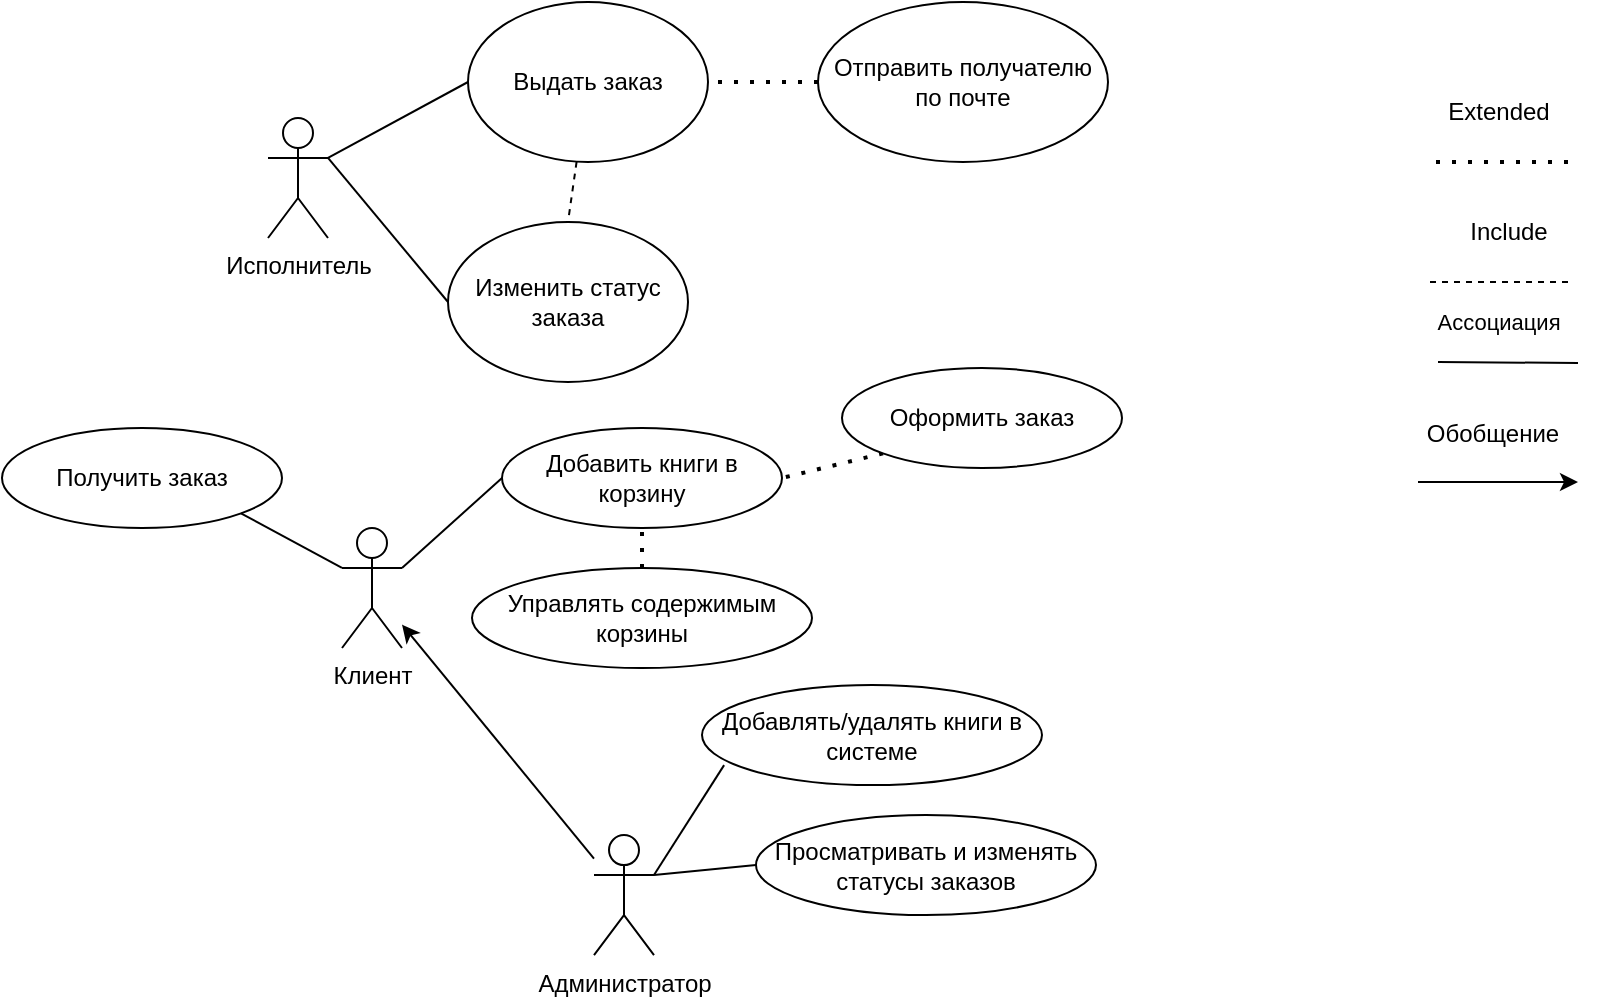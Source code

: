 <mxfile version="22.1.4" type="device">
  <diagram id="R2lEEEUBdFMjLlhIrx00" name="Page-1">
    <mxGraphModel dx="1393" dy="758" grid="0" gridSize="10" guides="1" tooltips="1" connect="1" arrows="1" fold="1" page="1" pageScale="1" pageWidth="850" pageHeight="1100" math="0" shadow="0" extFonts="Permanent Marker^https://fonts.googleapis.com/css?family=Permanent+Marker">
      <root>
        <mxCell id="0" />
        <mxCell id="1" parent="0" />
        <mxCell id="O0CfwukFVVHpra1-1LsU-1" value="Исполнитель" style="shape=umlActor;verticalLabelPosition=bottom;verticalAlign=top;html=1;outlineConnect=0;" parent="1" vertex="1">
          <mxGeometry x="150" y="68" width="30" height="60" as="geometry" />
        </mxCell>
        <mxCell id="O0CfwukFVVHpra1-1LsU-2" value="" style="endArrow=none;html=1;rounded=0;exitX=1;exitY=0.333;exitDx=0;exitDy=0;exitPerimeter=0;entryX=0;entryY=0.5;entryDx=0;entryDy=0;" parent="1" source="O0CfwukFVVHpra1-1LsU-1" target="O0CfwukFVVHpra1-1LsU-3" edge="1">
          <mxGeometry width="50" height="50" relative="1" as="geometry">
            <mxPoint x="400" y="430" as="sourcePoint" />
            <mxPoint x="220" y="160" as="targetPoint" />
          </mxGeometry>
        </mxCell>
        <mxCell id="O0CfwukFVVHpra1-1LsU-3" value="Изменить статус заказа" style="ellipse;whiteSpace=wrap;html=1;" parent="1" vertex="1">
          <mxGeometry x="240" y="120" width="120" height="80" as="geometry" />
        </mxCell>
        <mxCell id="O0CfwukFVVHpra1-1LsU-4" value="Клиент" style="shape=umlActor;verticalLabelPosition=bottom;verticalAlign=top;html=1;outlineConnect=0;" parent="1" vertex="1">
          <mxGeometry x="187" y="273" width="30" height="60" as="geometry" />
        </mxCell>
        <mxCell id="O0CfwukFVVHpra1-1LsU-6" value="" style="endArrow=none;html=1;rounded=0;exitX=1;exitY=0.333;exitDx=0;exitDy=0;exitPerimeter=0;entryX=0;entryY=0.5;entryDx=0;entryDy=0;" parent="1" source="O0CfwukFVVHpra1-1LsU-4" target="JAfkSwrgmQGut89km24r-3" edge="1">
          <mxGeometry width="50" height="50" relative="1" as="geometry">
            <mxPoint x="147" y="93" as="sourcePoint" />
            <mxPoint x="267" y="273" as="targetPoint" />
          </mxGeometry>
        </mxCell>
        <mxCell id="O0CfwukFVVHpra1-1LsU-10" value="Выдать заказ" style="ellipse;whiteSpace=wrap;html=1;" parent="1" vertex="1">
          <mxGeometry x="250" y="10" width="120" height="80" as="geometry" />
        </mxCell>
        <mxCell id="O0CfwukFVVHpra1-1LsU-11" value="" style="endArrow=none;html=1;rounded=0;exitX=1;exitY=0.333;exitDx=0;exitDy=0;exitPerimeter=0;entryX=0;entryY=0.5;entryDx=0;entryDy=0;" parent="1" source="O0CfwukFVVHpra1-1LsU-1" target="O0CfwukFVVHpra1-1LsU-10" edge="1">
          <mxGeometry width="50" height="50" relative="1" as="geometry">
            <mxPoint x="150" y="200" as="sourcePoint" />
            <mxPoint x="260" y="170" as="targetPoint" />
          </mxGeometry>
        </mxCell>
        <mxCell id="O0CfwukFVVHpra1-1LsU-12" value="" style="endArrow=none;dashed=1;html=1;rounded=0;entryX=0.5;entryY=0;entryDx=0;entryDy=0;" parent="1" source="O0CfwukFVVHpra1-1LsU-10" target="O0CfwukFVVHpra1-1LsU-3" edge="1">
          <mxGeometry width="50" height="50" relative="1" as="geometry">
            <mxPoint x="380" y="170" as="sourcePoint" />
            <mxPoint x="438" y="202" as="targetPoint" />
          </mxGeometry>
        </mxCell>
        <mxCell id="O0CfwukFVVHpra1-1LsU-14" value="Получить заказ" style="ellipse;whiteSpace=wrap;html=1;" parent="1" vertex="1">
          <mxGeometry x="17" y="223" width="140" height="50" as="geometry" />
        </mxCell>
        <mxCell id="O0CfwukFVVHpra1-1LsU-15" value="" style="endArrow=none;html=1;rounded=0;exitX=0;exitY=0.333;exitDx=0;exitDy=0;exitPerimeter=0;entryX=1;entryY=1;entryDx=0;entryDy=0;" parent="1" source="O0CfwukFVVHpra1-1LsU-4" target="O0CfwukFVVHpra1-1LsU-14" edge="1">
          <mxGeometry width="50" height="50" relative="1" as="geometry">
            <mxPoint x="147" y="213" as="sourcePoint" />
            <mxPoint x="237" y="188" as="targetPoint" />
          </mxGeometry>
        </mxCell>
        <mxCell id="O0CfwukFVVHpra1-1LsU-20" value="" style="endArrow=none;dashed=1;html=1;dashPattern=1 3;strokeWidth=2;rounded=0;entryX=0.7;entryY=1.011;entryDx=0;entryDy=0;entryPerimeter=0;" parent="1" edge="1">
          <mxGeometry width="50" height="50" relative="1" as="geometry">
            <mxPoint x="800" y="90" as="sourcePoint" />
            <mxPoint x="730" y="90" as="targetPoint" />
          </mxGeometry>
        </mxCell>
        <mxCell id="O0CfwukFVVHpra1-1LsU-21" value="Extended" style="text;html=1;align=center;verticalAlign=middle;resizable=0;points=[];autosize=1;strokeColor=none;fillColor=none;" parent="1" vertex="1">
          <mxGeometry x="730" y="50" width="70" height="30" as="geometry" />
        </mxCell>
        <mxCell id="O0CfwukFVVHpra1-1LsU-22" value="" style="endArrow=none;dashed=1;html=1;rounded=0;" parent="1" edge="1">
          <mxGeometry width="50" height="50" relative="1" as="geometry">
            <mxPoint x="800" y="150" as="sourcePoint" />
            <mxPoint x="730" y="150" as="targetPoint" />
          </mxGeometry>
        </mxCell>
        <mxCell id="O0CfwukFVVHpra1-1LsU-23" value="Include" style="text;html=1;align=center;verticalAlign=middle;resizable=0;points=[];autosize=1;strokeColor=none;fillColor=none;" parent="1" vertex="1">
          <mxGeometry x="740" y="110" width="60" height="30" as="geometry" />
        </mxCell>
        <mxCell id="O0CfwukFVVHpra1-1LsU-24" value="" style="endArrow=none;html=1;rounded=0;entryX=0;entryY=0.5;entryDx=0;entryDy=0;" parent="1" edge="1">
          <mxGeometry width="50" height="50" relative="1" as="geometry">
            <mxPoint x="805" y="190.5" as="sourcePoint" />
            <mxPoint x="735" y="190" as="targetPoint" />
          </mxGeometry>
        </mxCell>
        <mxCell id="O0CfwukFVVHpra1-1LsU-25" value="Ассоциация" style="edgeLabel;html=1;align=center;verticalAlign=middle;resizable=0;points=[];" parent="O0CfwukFVVHpra1-1LsU-24" vertex="1" connectable="0">
          <mxGeometry x="0.259" y="-7" relative="1" as="geometry">
            <mxPoint x="4" y="-13" as="offset" />
          </mxGeometry>
        </mxCell>
        <mxCell id="O0CfwukFVVHpra1-1LsU-32" value="" style="endArrow=classic;html=1;rounded=0;" parent="1" edge="1">
          <mxGeometry width="50" height="50" relative="1" as="geometry">
            <mxPoint x="725" y="250" as="sourcePoint" />
            <mxPoint x="805" y="250" as="targetPoint" />
          </mxGeometry>
        </mxCell>
        <mxCell id="O0CfwukFVVHpra1-1LsU-33" value="Обобщение" style="text;html=1;align=center;verticalAlign=middle;resizable=0;points=[];autosize=1;strokeColor=none;fillColor=none;" parent="1" vertex="1">
          <mxGeometry x="717" y="211" width="90" height="30" as="geometry" />
        </mxCell>
        <mxCell id="JAfkSwrgmQGut89km24r-1" value="" style="endArrow=none;dashed=1;html=1;dashPattern=1 3;strokeWidth=2;rounded=0;entryX=1;entryY=0.5;entryDx=0;entryDy=0;exitX=0;exitY=0.5;exitDx=0;exitDy=0;" edge="1" parent="1" source="JAfkSwrgmQGut89km24r-2" target="O0CfwukFVVHpra1-1LsU-10">
          <mxGeometry width="50" height="50" relative="1" as="geometry">
            <mxPoint x="485" y="49.5" as="sourcePoint" />
            <mxPoint x="415" y="49.5" as="targetPoint" />
          </mxGeometry>
        </mxCell>
        <mxCell id="JAfkSwrgmQGut89km24r-2" value="Отправить получателю по почте" style="ellipse;whiteSpace=wrap;html=1;" vertex="1" parent="1">
          <mxGeometry x="425" y="10" width="145" height="80" as="geometry" />
        </mxCell>
        <mxCell id="JAfkSwrgmQGut89km24r-3" value="Добавить книги в корзину" style="ellipse;whiteSpace=wrap;html=1;" vertex="1" parent="1">
          <mxGeometry x="267" y="223" width="140" height="50" as="geometry" />
        </mxCell>
        <mxCell id="JAfkSwrgmQGut89km24r-4" value="" style="endArrow=none;dashed=1;html=1;dashPattern=1 3;strokeWidth=2;rounded=0;entryX=0.5;entryY=1;entryDx=0;entryDy=0;exitX=0.5;exitY=0;exitDx=0;exitDy=0;" edge="1" parent="1" source="JAfkSwrgmQGut89km24r-5" target="JAfkSwrgmQGut89km24r-3">
          <mxGeometry width="50" height="50" relative="1" as="geometry">
            <mxPoint x="337" y="313" as="sourcePoint" />
            <mxPoint x="377" y="363" as="targetPoint" />
          </mxGeometry>
        </mxCell>
        <mxCell id="JAfkSwrgmQGut89km24r-5" value="Управлять содержимым корзины" style="ellipse;whiteSpace=wrap;html=1;" vertex="1" parent="1">
          <mxGeometry x="252" y="293" width="170" height="50" as="geometry" />
        </mxCell>
        <mxCell id="JAfkSwrgmQGut89km24r-6" value="" style="endArrow=none;dashed=1;html=1;dashPattern=1 3;strokeWidth=2;rounded=0;entryX=1;entryY=0.5;entryDx=0;entryDy=0;exitX=0;exitY=1;exitDx=0;exitDy=0;" edge="1" parent="1" source="JAfkSwrgmQGut89km24r-7" target="JAfkSwrgmQGut89km24r-3">
          <mxGeometry width="50" height="50" relative="1" as="geometry">
            <mxPoint x="467" y="243" as="sourcePoint" />
            <mxPoint x="492" y="233" as="targetPoint" />
          </mxGeometry>
        </mxCell>
        <mxCell id="JAfkSwrgmQGut89km24r-7" value="Оформить заказ" style="ellipse;whiteSpace=wrap;html=1;" vertex="1" parent="1">
          <mxGeometry x="437" y="193" width="140" height="50" as="geometry" />
        </mxCell>
        <mxCell id="JAfkSwrgmQGut89km24r-8" value="Администратор" style="shape=umlActor;verticalLabelPosition=bottom;verticalAlign=top;html=1;outlineConnect=0;" vertex="1" parent="1">
          <mxGeometry x="313" y="426.55" width="30" height="60" as="geometry" />
        </mxCell>
        <mxCell id="JAfkSwrgmQGut89km24r-10" value="" style="endArrow=none;html=1;rounded=0;entryX=1;entryY=0.333;entryDx=0;entryDy=0;entryPerimeter=0;exitX=0.065;exitY=0.8;exitDx=0;exitDy=0;exitPerimeter=0;" edge="1" parent="1" source="JAfkSwrgmQGut89km24r-12" target="JAfkSwrgmQGut89km24r-8">
          <mxGeometry width="50" height="50" relative="1" as="geometry">
            <mxPoint x="397" y="427.55" as="sourcePoint" />
            <mxPoint x="495" y="426.55" as="targetPoint" />
          </mxGeometry>
        </mxCell>
        <mxCell id="JAfkSwrgmQGut89km24r-12" value="Добавлять/удалять книги в системе" style="ellipse;whiteSpace=wrap;html=1;" vertex="1" parent="1">
          <mxGeometry x="367" y="351.55" width="170" height="50" as="geometry" />
        </mxCell>
        <mxCell id="JAfkSwrgmQGut89km24r-13" value="Просматривать и изменять статусы заказов" style="ellipse;whiteSpace=wrap;html=1;" vertex="1" parent="1">
          <mxGeometry x="394" y="416.55" width="170" height="50" as="geometry" />
        </mxCell>
        <mxCell id="JAfkSwrgmQGut89km24r-14" value="" style="endArrow=none;html=1;rounded=0;exitX=1;exitY=0.333;exitDx=0;exitDy=0;exitPerimeter=0;entryX=0;entryY=0.5;entryDx=0;entryDy=0;" edge="1" parent="1" source="JAfkSwrgmQGut89km24r-8" target="JAfkSwrgmQGut89km24r-13">
          <mxGeometry width="50" height="50" relative="1" as="geometry">
            <mxPoint x="268" y="446.05" as="sourcePoint" />
            <mxPoint x="289" y="430.55" as="targetPoint" />
          </mxGeometry>
        </mxCell>
        <mxCell id="JAfkSwrgmQGut89km24r-16" value="" style="endArrow=classic;html=1;rounded=0;" edge="1" parent="1" source="JAfkSwrgmQGut89km24r-8" target="O0CfwukFVVHpra1-1LsU-4">
          <mxGeometry width="50" height="50" relative="1" as="geometry">
            <mxPoint x="248" y="452" as="sourcePoint" />
            <mxPoint x="246" y="429" as="targetPoint" />
          </mxGeometry>
        </mxCell>
      </root>
    </mxGraphModel>
  </diagram>
</mxfile>
